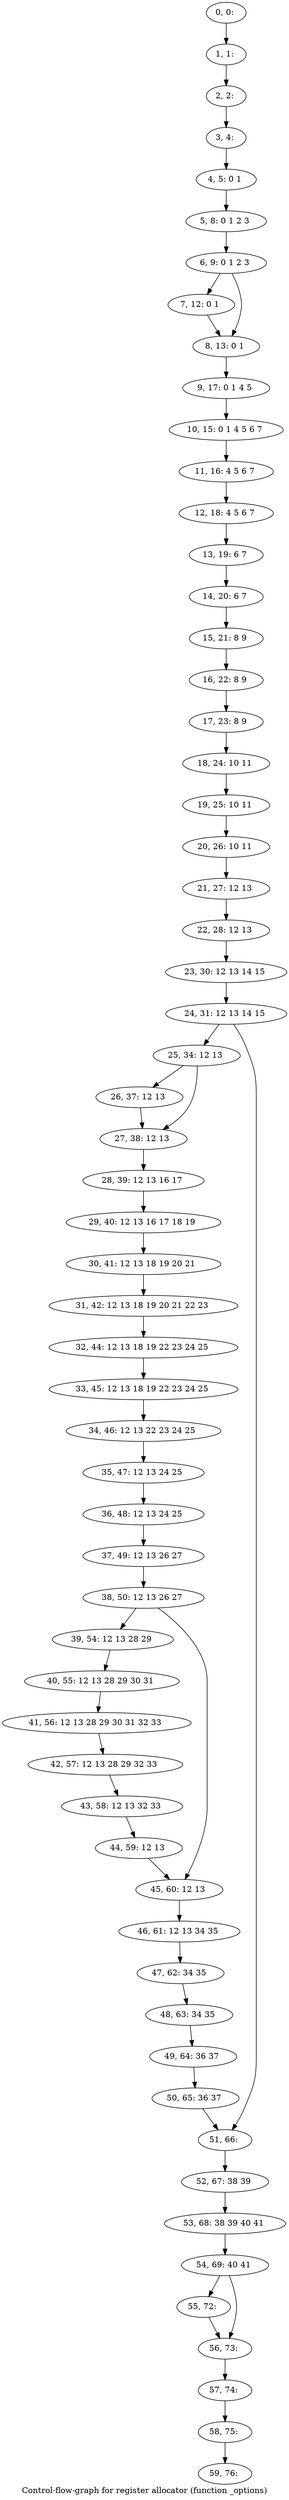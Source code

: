 digraph G {
graph [label="Control-flow-graph for register allocator (function _options)"]
0[label="0, 0: "];
1[label="1, 1: "];
2[label="2, 2: "];
3[label="3, 4: "];
4[label="4, 5: 0 1 "];
5[label="5, 8: 0 1 2 3 "];
6[label="6, 9: 0 1 2 3 "];
7[label="7, 12: 0 1 "];
8[label="8, 13: 0 1 "];
9[label="9, 17: 0 1 4 5 "];
10[label="10, 15: 0 1 4 5 6 7 "];
11[label="11, 16: 4 5 6 7 "];
12[label="12, 18: 4 5 6 7 "];
13[label="13, 19: 6 7 "];
14[label="14, 20: 6 7 "];
15[label="15, 21: 8 9 "];
16[label="16, 22: 8 9 "];
17[label="17, 23: 8 9 "];
18[label="18, 24: 10 11 "];
19[label="19, 25: 10 11 "];
20[label="20, 26: 10 11 "];
21[label="21, 27: 12 13 "];
22[label="22, 28: 12 13 "];
23[label="23, 30: 12 13 14 15 "];
24[label="24, 31: 12 13 14 15 "];
25[label="25, 34: 12 13 "];
26[label="26, 37: 12 13 "];
27[label="27, 38: 12 13 "];
28[label="28, 39: 12 13 16 17 "];
29[label="29, 40: 12 13 16 17 18 19 "];
30[label="30, 41: 12 13 18 19 20 21 "];
31[label="31, 42: 12 13 18 19 20 21 22 23 "];
32[label="32, 44: 12 13 18 19 22 23 24 25 "];
33[label="33, 45: 12 13 18 19 22 23 24 25 "];
34[label="34, 46: 12 13 22 23 24 25 "];
35[label="35, 47: 12 13 24 25 "];
36[label="36, 48: 12 13 24 25 "];
37[label="37, 49: 12 13 26 27 "];
38[label="38, 50: 12 13 26 27 "];
39[label="39, 54: 12 13 28 29 "];
40[label="40, 55: 12 13 28 29 30 31 "];
41[label="41, 56: 12 13 28 29 30 31 32 33 "];
42[label="42, 57: 12 13 28 29 32 33 "];
43[label="43, 58: 12 13 32 33 "];
44[label="44, 59: 12 13 "];
45[label="45, 60: 12 13 "];
46[label="46, 61: 12 13 34 35 "];
47[label="47, 62: 34 35 "];
48[label="48, 63: 34 35 "];
49[label="49, 64: 36 37 "];
50[label="50, 65: 36 37 "];
51[label="51, 66: "];
52[label="52, 67: 38 39 "];
53[label="53, 68: 38 39 40 41 "];
54[label="54, 69: 40 41 "];
55[label="55, 72: "];
56[label="56, 73: "];
57[label="57, 74: "];
58[label="58, 75: "];
59[label="59, 76: "];
0->1 ;
1->2 ;
2->3 ;
3->4 ;
4->5 ;
5->6 ;
6->7 ;
6->8 ;
7->8 ;
8->9 ;
9->10 ;
10->11 ;
11->12 ;
12->13 ;
13->14 ;
14->15 ;
15->16 ;
16->17 ;
17->18 ;
18->19 ;
19->20 ;
20->21 ;
21->22 ;
22->23 ;
23->24 ;
24->25 ;
24->51 ;
25->26 ;
25->27 ;
26->27 ;
27->28 ;
28->29 ;
29->30 ;
30->31 ;
31->32 ;
32->33 ;
33->34 ;
34->35 ;
35->36 ;
36->37 ;
37->38 ;
38->39 ;
38->45 ;
39->40 ;
40->41 ;
41->42 ;
42->43 ;
43->44 ;
44->45 ;
45->46 ;
46->47 ;
47->48 ;
48->49 ;
49->50 ;
50->51 ;
51->52 ;
52->53 ;
53->54 ;
54->55 ;
54->56 ;
55->56 ;
56->57 ;
57->58 ;
58->59 ;
}
